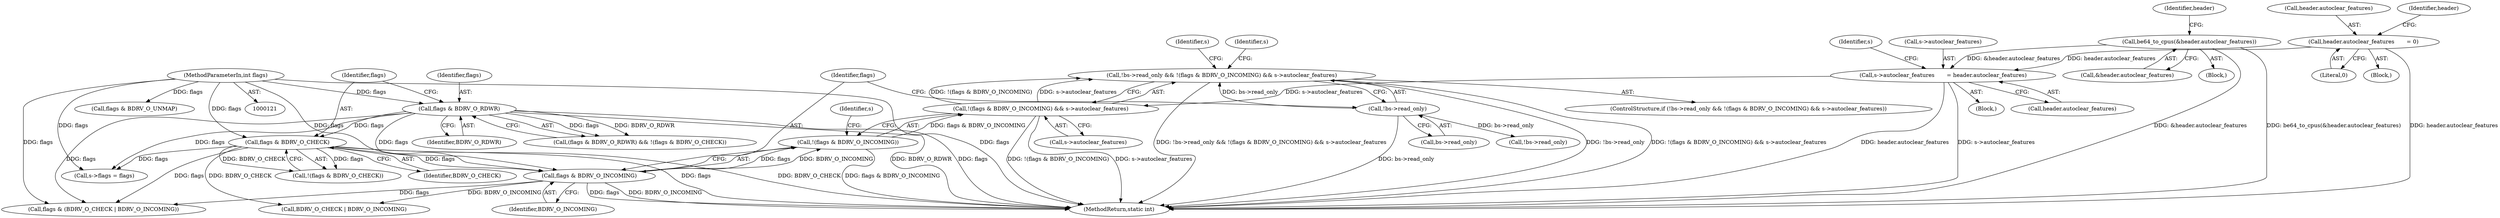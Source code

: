 digraph "0_qemu_6a83f8b5bec6f59e56cc49bd49e4c3f8f805d56f_0@API" {
"1001155" [label="(Call,!bs->read_only && !(flags & BDRV_O_INCOMING) && s->autoclear_features)"];
"1001156" [label="(Call,!bs->read_only)"];
"1001160" [label="(Call,!(flags & BDRV_O_INCOMING) && s->autoclear_features)"];
"1001161" [label="(Call,!(flags & BDRV_O_INCOMING))"];
"1001162" [label="(Call,flags & BDRV_O_INCOMING)"];
"1000124" [label="(MethodParameterIn,int flags)"];
"1000585" [label="(Call,flags & BDRV_O_CHECK)"];
"1000581" [label="(Call,flags & BDRV_O_RDWR)"];
"1000529" [label="(Call,s->autoclear_features       = header.autoclear_features)"];
"1000381" [label="(Call,be64_to_cpus(&header.autoclear_features))"];
"1000354" [label="(Call,header.autoclear_features       = 0)"];
"1000354" [label="(Call,header.autoclear_features       = 0)"];
"1001199" [label="(Call,BDRV_O_CHECK | BDRV_O_INCOMING)"];
"1000382" [label="(Call,&header.autoclear_features)"];
"1001160" [label="(Call,!(flags & BDRV_O_INCOMING) && s->autoclear_features)"];
"1000370" [label="(Block,)"];
"1001192" [label="(Identifier,s)"];
"1000539" [label="(Identifier,s)"];
"1001154" [label="(ControlStructure,if (!bs->read_only && !(flags & BDRV_O_INCOMING) && s->autoclear_features))"];
"1001163" [label="(Identifier,flags)"];
"1001197" [label="(Call,flags & (BDRV_O_CHECK | BDRV_O_INCOMING))"];
"1000584" [label="(Call,!(flags & BDRV_O_CHECK))"];
"1000529" [label="(Call,s->autoclear_features       = header.autoclear_features)"];
"1001166" [label="(Identifier,s)"];
"1001155" [label="(Call,!bs->read_only && !(flags & BDRV_O_INCOMING) && s->autoclear_features)"];
"1000358" [label="(Literal,0)"];
"1000361" [label="(Identifier,header)"];
"1001171" [label="(Identifier,s)"];
"1000585" [label="(Call,flags & BDRV_O_CHECK)"];
"1000530" [label="(Call,s->autoclear_features)"];
"1000583" [label="(Identifier,BDRV_O_RDWR)"];
"1001161" [label="(Call,!(flags & BDRV_O_INCOMING))"];
"1000389" [label="(Identifier,header)"];
"1000381" [label="(Call,be64_to_cpus(&header.autoclear_features))"];
"1000533" [label="(Call,header.autoclear_features)"];
"1000582" [label="(Identifier,flags)"];
"1000587" [label="(Identifier,BDRV_O_CHECK)"];
"1001164" [label="(Identifier,BDRV_O_INCOMING)"];
"1001156" [label="(Call,!bs->read_only)"];
"1000343" [label="(Block,)"];
"1001294" [label="(Call,flags & BDRV_O_UNMAP)"];
"1001483" [label="(MethodReturn,static int)"];
"1000126" [label="(Block,)"];
"1000581" [label="(Call,flags & BDRV_O_RDWR)"];
"1001162" [label="(Call,flags & BDRV_O_INCOMING)"];
"1000355" [label="(Call,header.autoclear_features)"];
"1000586" [label="(Identifier,flags)"];
"1001203" [label="(Call,!bs->read_only)"];
"1001012" [label="(Call,s->flags = flags)"];
"1000580" [label="(Call,(flags & BDRV_O_RDWR) && !(flags & BDRV_O_CHECK))"];
"1001165" [label="(Call,s->autoclear_features)"];
"1000124" [label="(MethodParameterIn,int flags)"];
"1001157" [label="(Call,bs->read_only)"];
"1001155" -> "1001154"  [label="AST: "];
"1001155" -> "1001156"  [label="CFG: "];
"1001155" -> "1001160"  [label="CFG: "];
"1001156" -> "1001155"  [label="AST: "];
"1001160" -> "1001155"  [label="AST: "];
"1001171" -> "1001155"  [label="CFG: "];
"1001192" -> "1001155"  [label="CFG: "];
"1001155" -> "1001483"  [label="DDG: !bs->read_only && !(flags & BDRV_O_INCOMING) && s->autoclear_features"];
"1001155" -> "1001483"  [label="DDG: !bs->read_only"];
"1001155" -> "1001483"  [label="DDG: !(flags & BDRV_O_INCOMING) && s->autoclear_features"];
"1001156" -> "1001155"  [label="DDG: bs->read_only"];
"1001160" -> "1001155"  [label="DDG: !(flags & BDRV_O_INCOMING)"];
"1001160" -> "1001155"  [label="DDG: s->autoclear_features"];
"1001156" -> "1001157"  [label="CFG: "];
"1001157" -> "1001156"  [label="AST: "];
"1001163" -> "1001156"  [label="CFG: "];
"1001156" -> "1001483"  [label="DDG: bs->read_only"];
"1001156" -> "1001203"  [label="DDG: bs->read_only"];
"1001160" -> "1001161"  [label="CFG: "];
"1001160" -> "1001165"  [label="CFG: "];
"1001161" -> "1001160"  [label="AST: "];
"1001165" -> "1001160"  [label="AST: "];
"1001160" -> "1001483"  [label="DDG: s->autoclear_features"];
"1001160" -> "1001483"  [label="DDG: !(flags & BDRV_O_INCOMING)"];
"1001161" -> "1001160"  [label="DDG: flags & BDRV_O_INCOMING"];
"1000529" -> "1001160"  [label="DDG: s->autoclear_features"];
"1001161" -> "1001162"  [label="CFG: "];
"1001162" -> "1001161"  [label="AST: "];
"1001166" -> "1001161"  [label="CFG: "];
"1001161" -> "1001483"  [label="DDG: flags & BDRV_O_INCOMING"];
"1001162" -> "1001161"  [label="DDG: flags"];
"1001162" -> "1001161"  [label="DDG: BDRV_O_INCOMING"];
"1001162" -> "1001164"  [label="CFG: "];
"1001163" -> "1001162"  [label="AST: "];
"1001164" -> "1001162"  [label="AST: "];
"1001162" -> "1001483"  [label="DDG: flags"];
"1001162" -> "1001483"  [label="DDG: BDRV_O_INCOMING"];
"1000124" -> "1001162"  [label="DDG: flags"];
"1000585" -> "1001162"  [label="DDG: flags"];
"1000581" -> "1001162"  [label="DDG: flags"];
"1001162" -> "1001197"  [label="DDG: flags"];
"1001162" -> "1001199"  [label="DDG: BDRV_O_INCOMING"];
"1000124" -> "1000121"  [label="AST: "];
"1000124" -> "1001483"  [label="DDG: flags"];
"1000124" -> "1000581"  [label="DDG: flags"];
"1000124" -> "1000585"  [label="DDG: flags"];
"1000124" -> "1001012"  [label="DDG: flags"];
"1000124" -> "1001197"  [label="DDG: flags"];
"1000124" -> "1001294"  [label="DDG: flags"];
"1000585" -> "1000584"  [label="AST: "];
"1000585" -> "1000587"  [label="CFG: "];
"1000586" -> "1000585"  [label="AST: "];
"1000587" -> "1000585"  [label="AST: "];
"1000584" -> "1000585"  [label="CFG: "];
"1000585" -> "1001483"  [label="DDG: flags"];
"1000585" -> "1001483"  [label="DDG: BDRV_O_CHECK"];
"1000585" -> "1000584"  [label="DDG: flags"];
"1000585" -> "1000584"  [label="DDG: BDRV_O_CHECK"];
"1000581" -> "1000585"  [label="DDG: flags"];
"1000585" -> "1001012"  [label="DDG: flags"];
"1000585" -> "1001197"  [label="DDG: flags"];
"1000585" -> "1001199"  [label="DDG: BDRV_O_CHECK"];
"1000581" -> "1000580"  [label="AST: "];
"1000581" -> "1000583"  [label="CFG: "];
"1000582" -> "1000581"  [label="AST: "];
"1000583" -> "1000581"  [label="AST: "];
"1000586" -> "1000581"  [label="CFG: "];
"1000580" -> "1000581"  [label="CFG: "];
"1000581" -> "1001483"  [label="DDG: BDRV_O_RDWR"];
"1000581" -> "1001483"  [label="DDG: flags"];
"1000581" -> "1000580"  [label="DDG: flags"];
"1000581" -> "1000580"  [label="DDG: BDRV_O_RDWR"];
"1000581" -> "1001012"  [label="DDG: flags"];
"1000581" -> "1001197"  [label="DDG: flags"];
"1000529" -> "1000126"  [label="AST: "];
"1000529" -> "1000533"  [label="CFG: "];
"1000530" -> "1000529"  [label="AST: "];
"1000533" -> "1000529"  [label="AST: "];
"1000539" -> "1000529"  [label="CFG: "];
"1000529" -> "1001483"  [label="DDG: header.autoclear_features"];
"1000529" -> "1001483"  [label="DDG: s->autoclear_features"];
"1000381" -> "1000529"  [label="DDG: &header.autoclear_features"];
"1000354" -> "1000529"  [label="DDG: header.autoclear_features"];
"1000381" -> "1000370"  [label="AST: "];
"1000381" -> "1000382"  [label="CFG: "];
"1000382" -> "1000381"  [label="AST: "];
"1000389" -> "1000381"  [label="CFG: "];
"1000381" -> "1001483"  [label="DDG: &header.autoclear_features"];
"1000381" -> "1001483"  [label="DDG: be64_to_cpus(&header.autoclear_features)"];
"1000354" -> "1000343"  [label="AST: "];
"1000354" -> "1000358"  [label="CFG: "];
"1000355" -> "1000354"  [label="AST: "];
"1000358" -> "1000354"  [label="AST: "];
"1000361" -> "1000354"  [label="CFG: "];
"1000354" -> "1001483"  [label="DDG: header.autoclear_features"];
}
